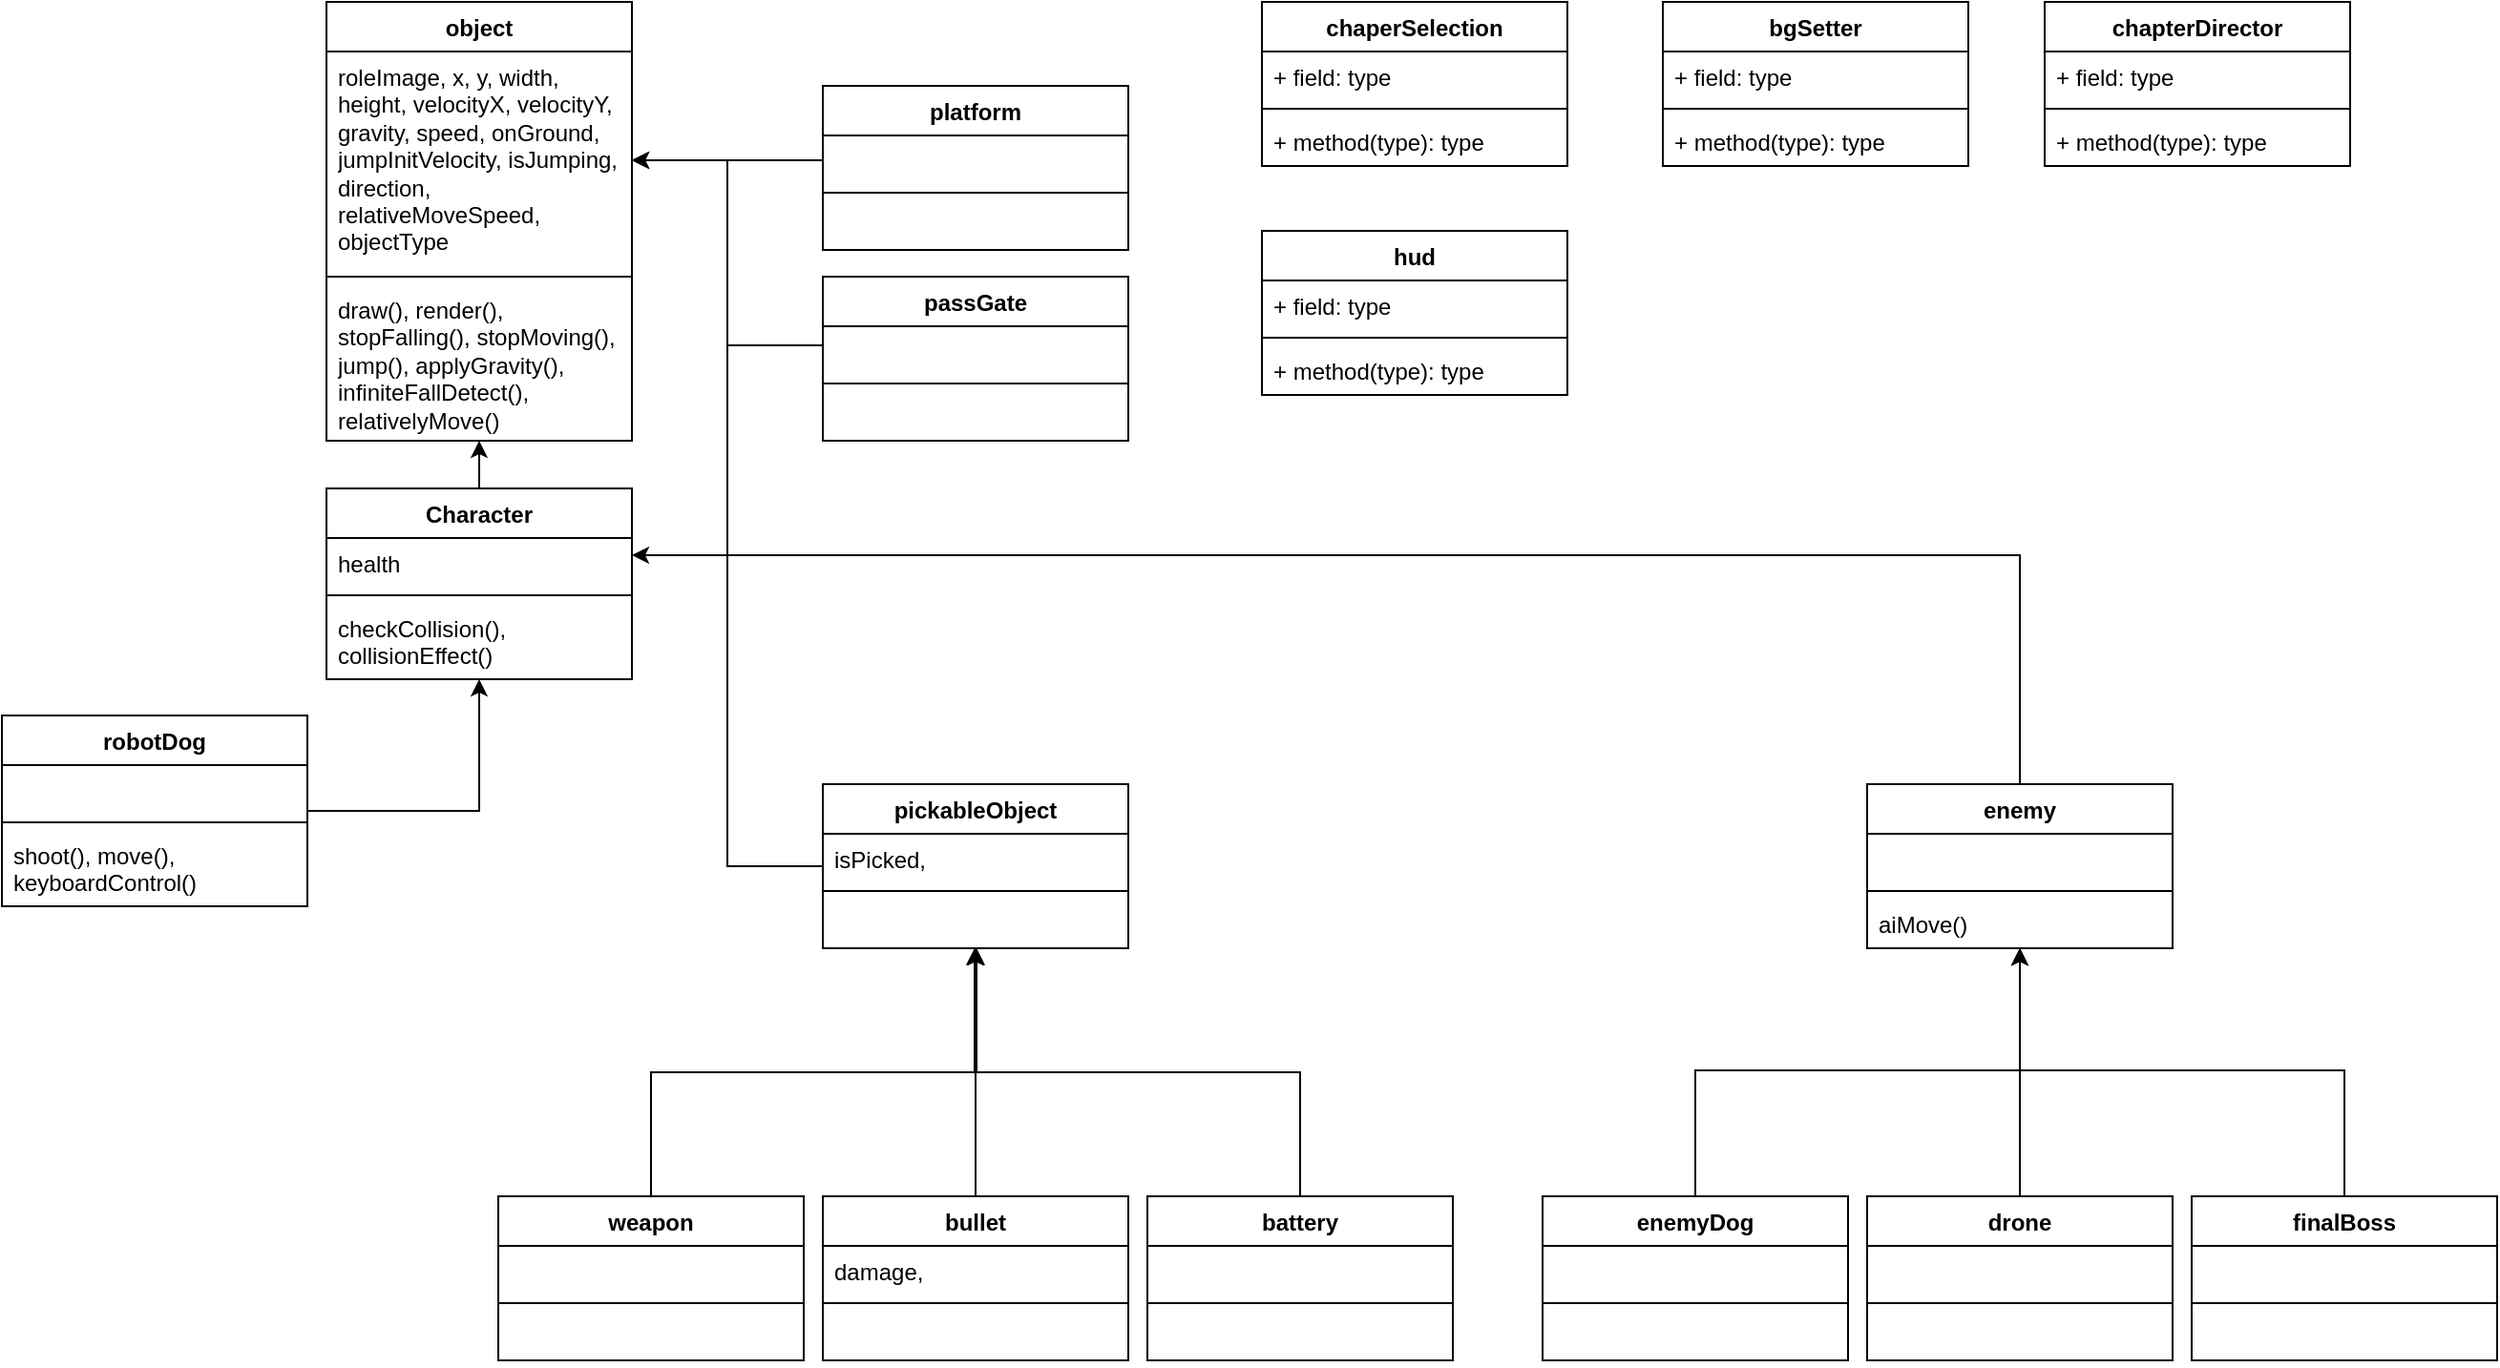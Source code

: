 <mxfile version="26.0.14">
  <diagram name="第 1 页" id="Hwi3SMRiW6C2YLHzwT59">
    <mxGraphModel dx="1290" dy="611" grid="1" gridSize="10" guides="1" tooltips="1" connect="1" arrows="1" fold="1" page="1" pageScale="1" pageWidth="827" pageHeight="1169" math="0" shadow="0">
      <root>
        <mxCell id="0" />
        <mxCell id="1" parent="0" />
        <mxCell id="Ydy03OJYwAmVGz2QXwth-1" value="object" style="swimlane;fontStyle=1;align=center;verticalAlign=top;childLayout=stackLayout;horizontal=1;startSize=26;horizontalStack=0;resizeParent=1;resizeParentMax=0;resizeLast=0;collapsible=1;marginBottom=0;whiteSpace=wrap;html=1;" parent="1" vertex="1">
          <mxGeometry x="200" y="330" width="160" height="230" as="geometry">
            <mxRectangle x="190" y="40" width="70" height="30" as="alternateBounds" />
          </mxGeometry>
        </mxCell>
        <mxCell id="Ydy03OJYwAmVGz2QXwth-2" value="roleImage,&amp;nbsp;&lt;span style=&quot;background-color: transparent; color: light-dark(rgb(0, 0, 0), rgb(255, 255, 255));&quot;&gt;x,&amp;nbsp;&lt;/span&gt;&lt;span style=&quot;background-color: transparent; color: light-dark(rgb(0, 0, 0), rgb(255, 255, 255));&quot;&gt;y,&amp;nbsp;&lt;/span&gt;&lt;span style=&quot;background-color: transparent; color: light-dark(rgb(0, 0, 0), rgb(255, 255, 255));&quot;&gt;width, height, velocityX, velocityY, gravity, speed, onGround, jumpInitVelocity, isJumping, direction, relativeMoveSpeed, objectType&lt;/span&gt;" style="text;strokeColor=none;fillColor=none;align=left;verticalAlign=top;spacingLeft=4;spacingRight=4;overflow=hidden;rotatable=0;points=[[0,0.5],[1,0.5]];portConstraint=eastwest;whiteSpace=wrap;html=1;" parent="Ydy03OJYwAmVGz2QXwth-1" vertex="1">
          <mxGeometry y="26" width="160" height="114" as="geometry" />
        </mxCell>
        <mxCell id="Ydy03OJYwAmVGz2QXwth-3" value="" style="line;strokeWidth=1;fillColor=none;align=left;verticalAlign=middle;spacingTop=-1;spacingLeft=3;spacingRight=3;rotatable=0;labelPosition=right;points=[];portConstraint=eastwest;strokeColor=inherit;" parent="Ydy03OJYwAmVGz2QXwth-1" vertex="1">
          <mxGeometry y="140" width="160" height="8" as="geometry" />
        </mxCell>
        <mxCell id="Ydy03OJYwAmVGz2QXwth-4" value="draw(), render(), stopFalling(), stopMoving(), jump(), applyGravity(), infiniteFallDetect(), relativelyMove()" style="text;strokeColor=none;fillColor=none;align=left;verticalAlign=top;spacingLeft=4;spacingRight=4;overflow=hidden;rotatable=0;points=[[0,0.5],[1,0.5]];portConstraint=eastwest;whiteSpace=wrap;html=1;" parent="Ydy03OJYwAmVGz2QXwth-1" vertex="1">
          <mxGeometry y="148" width="160" height="82" as="geometry" />
        </mxCell>
        <mxCell id="Ydy03OJYwAmVGz2QXwth-124" style="edgeStyle=orthogonalEdgeStyle;rounded=0;orthogonalLoop=1;jettySize=auto;html=1;" parent="1" source="Ydy03OJYwAmVGz2QXwth-5" target="Ydy03OJYwAmVGz2QXwth-1" edge="1">
          <mxGeometry relative="1" as="geometry" />
        </mxCell>
        <mxCell id="Ydy03OJYwAmVGz2QXwth-5" value="Character" style="swimlane;fontStyle=1;align=center;verticalAlign=top;childLayout=stackLayout;horizontal=1;startSize=26;horizontalStack=0;resizeParent=1;resizeParentMax=0;resizeLast=0;collapsible=1;marginBottom=0;whiteSpace=wrap;html=1;" parent="1" vertex="1">
          <mxGeometry x="200" y="585" width="160" height="100" as="geometry" />
        </mxCell>
        <mxCell id="Ydy03OJYwAmVGz2QXwth-6" value="health" style="text;strokeColor=none;fillColor=none;align=left;verticalAlign=top;spacingLeft=4;spacingRight=4;overflow=hidden;rotatable=0;points=[[0,0.5],[1,0.5]];portConstraint=eastwest;whiteSpace=wrap;html=1;" parent="Ydy03OJYwAmVGz2QXwth-5" vertex="1">
          <mxGeometry y="26" width="160" height="26" as="geometry" />
        </mxCell>
        <mxCell id="Ydy03OJYwAmVGz2QXwth-7" value="" style="line;strokeWidth=1;fillColor=none;align=left;verticalAlign=middle;spacingTop=-1;spacingLeft=3;spacingRight=3;rotatable=0;labelPosition=right;points=[];portConstraint=eastwest;strokeColor=inherit;" parent="Ydy03OJYwAmVGz2QXwth-5" vertex="1">
          <mxGeometry y="52" width="160" height="8" as="geometry" />
        </mxCell>
        <mxCell id="Ydy03OJYwAmVGz2QXwth-8" value="checkCollision(), collisionEffect()" style="text;strokeColor=none;fillColor=none;align=left;verticalAlign=top;spacingLeft=4;spacingRight=4;overflow=hidden;rotatable=0;points=[[0,0.5],[1,0.5]];portConstraint=eastwest;whiteSpace=wrap;html=1;" parent="Ydy03OJYwAmVGz2QXwth-5" vertex="1">
          <mxGeometry y="60" width="160" height="40" as="geometry" />
        </mxCell>
        <mxCell id="Ydy03OJYwAmVGz2QXwth-123" style="edgeStyle=orthogonalEdgeStyle;rounded=0;orthogonalLoop=1;jettySize=auto;html=1;exitX=0.5;exitY=0;exitDx=0;exitDy=0;" parent="1" source="Ydy03OJYwAmVGz2QXwth-9" target="Ydy03OJYwAmVGz2QXwth-5" edge="1">
          <mxGeometry relative="1" as="geometry">
            <Array as="points">
              <mxPoint x="1087" y="620" />
            </Array>
          </mxGeometry>
        </mxCell>
        <mxCell id="Ydy03OJYwAmVGz2QXwth-9" value="enemy" style="swimlane;fontStyle=1;align=center;verticalAlign=top;childLayout=stackLayout;horizontal=1;startSize=26;horizontalStack=0;resizeParent=1;resizeParentMax=0;resizeLast=0;collapsible=1;marginBottom=0;whiteSpace=wrap;html=1;" parent="1" vertex="1">
          <mxGeometry x="1007" y="740" width="160" height="86" as="geometry" />
        </mxCell>
        <mxCell id="Ydy03OJYwAmVGz2QXwth-10" value="&amp;nbsp;" style="text;strokeColor=none;fillColor=none;align=left;verticalAlign=top;spacingLeft=4;spacingRight=4;overflow=hidden;rotatable=0;points=[[0,0.5],[1,0.5]];portConstraint=eastwest;whiteSpace=wrap;html=1;" parent="Ydy03OJYwAmVGz2QXwth-9" vertex="1">
          <mxGeometry y="26" width="160" height="26" as="geometry" />
        </mxCell>
        <mxCell id="Ydy03OJYwAmVGz2QXwth-11" value="" style="line;strokeWidth=1;fillColor=none;align=left;verticalAlign=middle;spacingTop=-1;spacingLeft=3;spacingRight=3;rotatable=0;labelPosition=right;points=[];portConstraint=eastwest;strokeColor=inherit;" parent="Ydy03OJYwAmVGz2QXwth-9" vertex="1">
          <mxGeometry y="52" width="160" height="8" as="geometry" />
        </mxCell>
        <mxCell id="Ydy03OJYwAmVGz2QXwth-12" value="aiMove()" style="text;strokeColor=none;fillColor=none;align=left;verticalAlign=top;spacingLeft=4;spacingRight=4;overflow=hidden;rotatable=0;points=[[0,0.5],[1,0.5]];portConstraint=eastwest;whiteSpace=wrap;html=1;" parent="Ydy03OJYwAmVGz2QXwth-9" vertex="1">
          <mxGeometry y="60" width="160" height="26" as="geometry" />
        </mxCell>
        <mxCell id="Ydy03OJYwAmVGz2QXwth-115" style="edgeStyle=orthogonalEdgeStyle;rounded=0;orthogonalLoop=1;jettySize=auto;html=1;" parent="1" source="Ydy03OJYwAmVGz2QXwth-13" target="Ydy03OJYwAmVGz2QXwth-5" edge="1">
          <mxGeometry relative="1" as="geometry" />
        </mxCell>
        <mxCell id="Ydy03OJYwAmVGz2QXwth-13" value="robotDog" style="swimlane;fontStyle=1;align=center;verticalAlign=top;childLayout=stackLayout;horizontal=1;startSize=26;horizontalStack=0;resizeParent=1;resizeParentMax=0;resizeLast=0;collapsible=1;marginBottom=0;whiteSpace=wrap;html=1;" parent="1" vertex="1">
          <mxGeometry x="30" y="704" width="160" height="100" as="geometry" />
        </mxCell>
        <mxCell id="Ydy03OJYwAmVGz2QXwth-14" value="&amp;nbsp;" style="text;strokeColor=none;fillColor=none;align=left;verticalAlign=top;spacingLeft=4;spacingRight=4;overflow=hidden;rotatable=0;points=[[0,0.5],[1,0.5]];portConstraint=eastwest;whiteSpace=wrap;html=1;" parent="Ydy03OJYwAmVGz2QXwth-13" vertex="1">
          <mxGeometry y="26" width="160" height="26" as="geometry" />
        </mxCell>
        <mxCell id="Ydy03OJYwAmVGz2QXwth-15" value="" style="line;strokeWidth=1;fillColor=none;align=left;verticalAlign=middle;spacingTop=-1;spacingLeft=3;spacingRight=3;rotatable=0;labelPosition=right;points=[];portConstraint=eastwest;strokeColor=inherit;" parent="Ydy03OJYwAmVGz2QXwth-13" vertex="1">
          <mxGeometry y="52" width="160" height="8" as="geometry" />
        </mxCell>
        <mxCell id="Ydy03OJYwAmVGz2QXwth-16" value="shoot(), move(), keyboardControl()" style="text;strokeColor=none;fillColor=none;align=left;verticalAlign=top;spacingLeft=4;spacingRight=4;overflow=hidden;rotatable=0;points=[[0,0.5],[1,0.5]];portConstraint=eastwest;whiteSpace=wrap;html=1;" parent="Ydy03OJYwAmVGz2QXwth-13" vertex="1">
          <mxGeometry y="60" width="160" height="40" as="geometry" />
        </mxCell>
        <mxCell id="Ydy03OJYwAmVGz2QXwth-119" style="edgeStyle=orthogonalEdgeStyle;rounded=0;orthogonalLoop=1;jettySize=auto;html=1;exitX=0.5;exitY=0;exitDx=0;exitDy=0;" parent="1" source="Ydy03OJYwAmVGz2QXwth-17" target="Ydy03OJYwAmVGz2QXwth-9" edge="1">
          <mxGeometry relative="1" as="geometry">
            <Array as="points">
              <mxPoint x="917" y="890" />
              <mxPoint x="1087" y="890" />
            </Array>
          </mxGeometry>
        </mxCell>
        <mxCell id="Ydy03OJYwAmVGz2QXwth-17" value="enemyDog" style="swimlane;fontStyle=1;align=center;verticalAlign=top;childLayout=stackLayout;horizontal=1;startSize=26;horizontalStack=0;resizeParent=1;resizeParentMax=0;resizeLast=0;collapsible=1;marginBottom=0;whiteSpace=wrap;html=1;" parent="1" vertex="1">
          <mxGeometry x="837" y="956" width="160" height="86" as="geometry" />
        </mxCell>
        <mxCell id="Ydy03OJYwAmVGz2QXwth-18" value="&amp;nbsp;" style="text;strokeColor=none;fillColor=none;align=left;verticalAlign=top;spacingLeft=4;spacingRight=4;overflow=hidden;rotatable=0;points=[[0,0.5],[1,0.5]];portConstraint=eastwest;whiteSpace=wrap;html=1;" parent="Ydy03OJYwAmVGz2QXwth-17" vertex="1">
          <mxGeometry y="26" width="160" height="26" as="geometry" />
        </mxCell>
        <mxCell id="Ydy03OJYwAmVGz2QXwth-19" value="" style="line;strokeWidth=1;fillColor=none;align=left;verticalAlign=middle;spacingTop=-1;spacingLeft=3;spacingRight=3;rotatable=0;labelPosition=right;points=[];portConstraint=eastwest;strokeColor=inherit;" parent="Ydy03OJYwAmVGz2QXwth-17" vertex="1">
          <mxGeometry y="52" width="160" height="8" as="geometry" />
        </mxCell>
        <mxCell id="Ydy03OJYwAmVGz2QXwth-20" value="&amp;nbsp;" style="text;strokeColor=none;fillColor=none;align=left;verticalAlign=top;spacingLeft=4;spacingRight=4;overflow=hidden;rotatable=0;points=[[0,0.5],[1,0.5]];portConstraint=eastwest;whiteSpace=wrap;html=1;" parent="Ydy03OJYwAmVGz2QXwth-17" vertex="1">
          <mxGeometry y="60" width="160" height="26" as="geometry" />
        </mxCell>
        <mxCell id="Ydy03OJYwAmVGz2QXwth-118" style="edgeStyle=orthogonalEdgeStyle;rounded=0;orthogonalLoop=1;jettySize=auto;html=1;exitX=0.5;exitY=0;exitDx=0;exitDy=0;" parent="1" source="Ydy03OJYwAmVGz2QXwth-21" target="Ydy03OJYwAmVGz2QXwth-9" edge="1">
          <mxGeometry relative="1" as="geometry" />
        </mxCell>
        <mxCell id="Ydy03OJYwAmVGz2QXwth-21" value="drone" style="swimlane;fontStyle=1;align=center;verticalAlign=top;childLayout=stackLayout;horizontal=1;startSize=26;horizontalStack=0;resizeParent=1;resizeParentMax=0;resizeLast=0;collapsible=1;marginBottom=0;whiteSpace=wrap;html=1;" parent="1" vertex="1">
          <mxGeometry x="1007" y="956" width="160" height="86" as="geometry" />
        </mxCell>
        <mxCell id="Ydy03OJYwAmVGz2QXwth-22" value="&amp;nbsp;" style="text;strokeColor=none;fillColor=none;align=left;verticalAlign=top;spacingLeft=4;spacingRight=4;overflow=hidden;rotatable=0;points=[[0,0.5],[1,0.5]];portConstraint=eastwest;whiteSpace=wrap;html=1;" parent="Ydy03OJYwAmVGz2QXwth-21" vertex="1">
          <mxGeometry y="26" width="160" height="26" as="geometry" />
        </mxCell>
        <mxCell id="Ydy03OJYwAmVGz2QXwth-23" value="" style="line;strokeWidth=1;fillColor=none;align=left;verticalAlign=middle;spacingTop=-1;spacingLeft=3;spacingRight=3;rotatable=0;labelPosition=right;points=[];portConstraint=eastwest;strokeColor=inherit;" parent="Ydy03OJYwAmVGz2QXwth-21" vertex="1">
          <mxGeometry y="52" width="160" height="8" as="geometry" />
        </mxCell>
        <mxCell id="Ydy03OJYwAmVGz2QXwth-24" value="&amp;nbsp;" style="text;strokeColor=none;fillColor=none;align=left;verticalAlign=top;spacingLeft=4;spacingRight=4;overflow=hidden;rotatable=0;points=[[0,0.5],[1,0.5]];portConstraint=eastwest;whiteSpace=wrap;html=1;" parent="Ydy03OJYwAmVGz2QXwth-21" vertex="1">
          <mxGeometry y="60" width="160" height="26" as="geometry" />
        </mxCell>
        <mxCell id="Ydy03OJYwAmVGz2QXwth-25" value="battery" style="swimlane;fontStyle=1;align=center;verticalAlign=top;childLayout=stackLayout;horizontal=1;startSize=26;horizontalStack=0;resizeParent=1;resizeParentMax=0;resizeLast=0;collapsible=1;marginBottom=0;whiteSpace=wrap;html=1;" parent="1" vertex="1">
          <mxGeometry x="630" y="956" width="160" height="86" as="geometry" />
        </mxCell>
        <mxCell id="Ydy03OJYwAmVGz2QXwth-26" value="&amp;nbsp;" style="text;strokeColor=none;fillColor=none;align=left;verticalAlign=top;spacingLeft=4;spacingRight=4;overflow=hidden;rotatable=0;points=[[0,0.5],[1,0.5]];portConstraint=eastwest;whiteSpace=wrap;html=1;" parent="Ydy03OJYwAmVGz2QXwth-25" vertex="1">
          <mxGeometry y="26" width="160" height="26" as="geometry" />
        </mxCell>
        <mxCell id="Ydy03OJYwAmVGz2QXwth-27" value="" style="line;strokeWidth=1;fillColor=none;align=left;verticalAlign=middle;spacingTop=-1;spacingLeft=3;spacingRight=3;rotatable=0;labelPosition=right;points=[];portConstraint=eastwest;strokeColor=inherit;" parent="Ydy03OJYwAmVGz2QXwth-25" vertex="1">
          <mxGeometry y="52" width="160" height="8" as="geometry" />
        </mxCell>
        <mxCell id="Ydy03OJYwAmVGz2QXwth-28" value="&amp;nbsp;" style="text;strokeColor=none;fillColor=none;align=left;verticalAlign=top;spacingLeft=4;spacingRight=4;overflow=hidden;rotatable=0;points=[[0,0.5],[1,0.5]];portConstraint=eastwest;whiteSpace=wrap;html=1;" parent="Ydy03OJYwAmVGz2QXwth-25" vertex="1">
          <mxGeometry y="60" width="160" height="26" as="geometry" />
        </mxCell>
        <mxCell id="Ydy03OJYwAmVGz2QXwth-29" value="weapon" style="swimlane;fontStyle=1;align=center;verticalAlign=top;childLayout=stackLayout;horizontal=1;startSize=26;horizontalStack=0;resizeParent=1;resizeParentMax=0;resizeLast=0;collapsible=1;marginBottom=0;whiteSpace=wrap;html=1;" parent="1" vertex="1">
          <mxGeometry x="290" y="956" width="160" height="86" as="geometry" />
        </mxCell>
        <mxCell id="Ydy03OJYwAmVGz2QXwth-30" value="&amp;nbsp;" style="text;strokeColor=none;fillColor=none;align=left;verticalAlign=top;spacingLeft=4;spacingRight=4;overflow=hidden;rotatable=0;points=[[0,0.5],[1,0.5]];portConstraint=eastwest;whiteSpace=wrap;html=1;" parent="Ydy03OJYwAmVGz2QXwth-29" vertex="1">
          <mxGeometry y="26" width="160" height="26" as="geometry" />
        </mxCell>
        <mxCell id="Ydy03OJYwAmVGz2QXwth-31" value="" style="line;strokeWidth=1;fillColor=none;align=left;verticalAlign=middle;spacingTop=-1;spacingLeft=3;spacingRight=3;rotatable=0;labelPosition=right;points=[];portConstraint=eastwest;strokeColor=inherit;" parent="Ydy03OJYwAmVGz2QXwth-29" vertex="1">
          <mxGeometry y="52" width="160" height="8" as="geometry" />
        </mxCell>
        <mxCell id="Ydy03OJYwAmVGz2QXwth-32" value="&amp;nbsp;" style="text;strokeColor=none;fillColor=none;align=left;verticalAlign=top;spacingLeft=4;spacingRight=4;overflow=hidden;rotatable=0;points=[[0,0.5],[1,0.5]];portConstraint=eastwest;whiteSpace=wrap;html=1;" parent="Ydy03OJYwAmVGz2QXwth-29" vertex="1">
          <mxGeometry y="60" width="160" height="26" as="geometry" />
        </mxCell>
        <mxCell id="Ydy03OJYwAmVGz2QXwth-107" style="edgeStyle=orthogonalEdgeStyle;rounded=0;orthogonalLoop=1;jettySize=auto;html=1;exitX=0.5;exitY=0;exitDx=0;exitDy=0;" parent="1" source="Ydy03OJYwAmVGz2QXwth-33" target="Ydy03OJYwAmVGz2QXwth-100" edge="1">
          <mxGeometry relative="1" as="geometry" />
        </mxCell>
        <mxCell id="Ydy03OJYwAmVGz2QXwth-33" value="bullet" style="swimlane;fontStyle=1;align=center;verticalAlign=top;childLayout=stackLayout;horizontal=1;startSize=26;horizontalStack=0;resizeParent=1;resizeParentMax=0;resizeLast=0;collapsible=1;marginBottom=0;whiteSpace=wrap;html=1;" parent="1" vertex="1">
          <mxGeometry x="460" y="956" width="160" height="86" as="geometry" />
        </mxCell>
        <mxCell id="Ydy03OJYwAmVGz2QXwth-34" value="damage," style="text;strokeColor=none;fillColor=none;align=left;verticalAlign=top;spacingLeft=4;spacingRight=4;overflow=hidden;rotatable=0;points=[[0,0.5],[1,0.5]];portConstraint=eastwest;whiteSpace=wrap;html=1;" parent="Ydy03OJYwAmVGz2QXwth-33" vertex="1">
          <mxGeometry y="26" width="160" height="26" as="geometry" />
        </mxCell>
        <mxCell id="Ydy03OJYwAmVGz2QXwth-35" value="" style="line;strokeWidth=1;fillColor=none;align=left;verticalAlign=middle;spacingTop=-1;spacingLeft=3;spacingRight=3;rotatable=0;labelPosition=right;points=[];portConstraint=eastwest;strokeColor=inherit;" parent="Ydy03OJYwAmVGz2QXwth-33" vertex="1">
          <mxGeometry y="52" width="160" height="8" as="geometry" />
        </mxCell>
        <mxCell id="Ydy03OJYwAmVGz2QXwth-36" value="&amp;nbsp;" style="text;strokeColor=none;fillColor=none;align=left;verticalAlign=top;spacingLeft=4;spacingRight=4;overflow=hidden;rotatable=0;points=[[0,0.5],[1,0.5]];portConstraint=eastwest;whiteSpace=wrap;html=1;" parent="Ydy03OJYwAmVGz2QXwth-33" vertex="1">
          <mxGeometry y="60" width="160" height="26" as="geometry" />
        </mxCell>
        <mxCell id="Ydy03OJYwAmVGz2QXwth-37" value="platform" style="swimlane;fontStyle=1;align=center;verticalAlign=top;childLayout=stackLayout;horizontal=1;startSize=26;horizontalStack=0;resizeParent=1;resizeParentMax=0;resizeLast=0;collapsible=1;marginBottom=0;whiteSpace=wrap;html=1;" parent="1" vertex="1">
          <mxGeometry x="460" y="374" width="160" height="86" as="geometry" />
        </mxCell>
        <mxCell id="Ydy03OJYwAmVGz2QXwth-38" value="&amp;nbsp;" style="text;strokeColor=none;fillColor=none;align=left;verticalAlign=top;spacingLeft=4;spacingRight=4;overflow=hidden;rotatable=0;points=[[0,0.5],[1,0.5]];portConstraint=eastwest;whiteSpace=wrap;html=1;" parent="Ydy03OJYwAmVGz2QXwth-37" vertex="1">
          <mxGeometry y="26" width="160" height="26" as="geometry" />
        </mxCell>
        <mxCell id="Ydy03OJYwAmVGz2QXwth-39" value="" style="line;strokeWidth=1;fillColor=none;align=left;verticalAlign=middle;spacingTop=-1;spacingLeft=3;spacingRight=3;rotatable=0;labelPosition=right;points=[];portConstraint=eastwest;strokeColor=inherit;" parent="Ydy03OJYwAmVGz2QXwth-37" vertex="1">
          <mxGeometry y="52" width="160" height="8" as="geometry" />
        </mxCell>
        <mxCell id="Ydy03OJYwAmVGz2QXwth-40" value="&amp;nbsp;" style="text;strokeColor=none;fillColor=none;align=left;verticalAlign=top;spacingLeft=4;spacingRight=4;overflow=hidden;rotatable=0;points=[[0,0.5],[1,0.5]];portConstraint=eastwest;whiteSpace=wrap;html=1;" parent="Ydy03OJYwAmVGz2QXwth-37" vertex="1">
          <mxGeometry y="60" width="160" height="26" as="geometry" />
        </mxCell>
        <mxCell id="jBGDaQHdQsbLvLGPUwS--1" style="edgeStyle=orthogonalEdgeStyle;rounded=0;orthogonalLoop=1;jettySize=auto;html=1;entryX=1;entryY=0.5;entryDx=0;entryDy=0;" edge="1" parent="1" source="Ydy03OJYwAmVGz2QXwth-41" target="Ydy03OJYwAmVGz2QXwth-2">
          <mxGeometry relative="1" as="geometry">
            <Array as="points">
              <mxPoint x="410" y="510" />
              <mxPoint x="410" y="413" />
            </Array>
          </mxGeometry>
        </mxCell>
        <mxCell id="Ydy03OJYwAmVGz2QXwth-41" value="passGate" style="swimlane;fontStyle=1;align=center;verticalAlign=top;childLayout=stackLayout;horizontal=1;startSize=26;horizontalStack=0;resizeParent=1;resizeParentMax=0;resizeLast=0;collapsible=1;marginBottom=0;whiteSpace=wrap;html=1;" parent="1" vertex="1">
          <mxGeometry x="460" y="474" width="160" height="86" as="geometry" />
        </mxCell>
        <mxCell id="Ydy03OJYwAmVGz2QXwth-42" value="&amp;nbsp;" style="text;strokeColor=none;fillColor=none;align=left;verticalAlign=top;spacingLeft=4;spacingRight=4;overflow=hidden;rotatable=0;points=[[0,0.5],[1,0.5]];portConstraint=eastwest;whiteSpace=wrap;html=1;" parent="Ydy03OJYwAmVGz2QXwth-41" vertex="1">
          <mxGeometry y="26" width="160" height="26" as="geometry" />
        </mxCell>
        <mxCell id="Ydy03OJYwAmVGz2QXwth-43" value="" style="line;strokeWidth=1;fillColor=none;align=left;verticalAlign=middle;spacingTop=-1;spacingLeft=3;spacingRight=3;rotatable=0;labelPosition=right;points=[];portConstraint=eastwest;strokeColor=inherit;" parent="Ydy03OJYwAmVGz2QXwth-41" vertex="1">
          <mxGeometry y="52" width="160" height="8" as="geometry" />
        </mxCell>
        <mxCell id="Ydy03OJYwAmVGz2QXwth-44" value="&amp;nbsp;" style="text;strokeColor=none;fillColor=none;align=left;verticalAlign=top;spacingLeft=4;spacingRight=4;overflow=hidden;rotatable=0;points=[[0,0.5],[1,0.5]];portConstraint=eastwest;whiteSpace=wrap;html=1;" parent="Ydy03OJYwAmVGz2QXwth-41" vertex="1">
          <mxGeometry y="60" width="160" height="26" as="geometry" />
        </mxCell>
        <mxCell id="Ydy03OJYwAmVGz2QXwth-121" style="edgeStyle=orthogonalEdgeStyle;rounded=0;orthogonalLoop=1;jettySize=auto;html=1;" parent="1" source="Ydy03OJYwAmVGz2QXwth-45" target="Ydy03OJYwAmVGz2QXwth-9" edge="1">
          <mxGeometry relative="1" as="geometry">
            <Array as="points">
              <mxPoint x="1257" y="890" />
              <mxPoint x="1087" y="890" />
            </Array>
          </mxGeometry>
        </mxCell>
        <mxCell id="Ydy03OJYwAmVGz2QXwth-45" value="finalBoss" style="swimlane;fontStyle=1;align=center;verticalAlign=top;childLayout=stackLayout;horizontal=1;startSize=26;horizontalStack=0;resizeParent=1;resizeParentMax=0;resizeLast=0;collapsible=1;marginBottom=0;whiteSpace=wrap;html=1;" parent="1" vertex="1">
          <mxGeometry x="1177" y="956" width="160" height="86" as="geometry" />
        </mxCell>
        <mxCell id="Ydy03OJYwAmVGz2QXwth-46" value="&amp;nbsp;" style="text;strokeColor=none;fillColor=none;align=left;verticalAlign=top;spacingLeft=4;spacingRight=4;overflow=hidden;rotatable=0;points=[[0,0.5],[1,0.5]];portConstraint=eastwest;whiteSpace=wrap;html=1;" parent="Ydy03OJYwAmVGz2QXwth-45" vertex="1">
          <mxGeometry y="26" width="160" height="26" as="geometry" />
        </mxCell>
        <mxCell id="Ydy03OJYwAmVGz2QXwth-47" value="" style="line;strokeWidth=1;fillColor=none;align=left;verticalAlign=middle;spacingTop=-1;spacingLeft=3;spacingRight=3;rotatable=0;labelPosition=right;points=[];portConstraint=eastwest;strokeColor=inherit;" parent="Ydy03OJYwAmVGz2QXwth-45" vertex="1">
          <mxGeometry y="52" width="160" height="8" as="geometry" />
        </mxCell>
        <mxCell id="Ydy03OJYwAmVGz2QXwth-48" value="&amp;nbsp;" style="text;strokeColor=none;fillColor=none;align=left;verticalAlign=top;spacingLeft=4;spacingRight=4;overflow=hidden;rotatable=0;points=[[0,0.5],[1,0.5]];portConstraint=eastwest;whiteSpace=wrap;html=1;" parent="Ydy03OJYwAmVGz2QXwth-45" vertex="1">
          <mxGeometry y="60" width="160" height="26" as="geometry" />
        </mxCell>
        <mxCell id="jBGDaQHdQsbLvLGPUwS--5" style="edgeStyle=orthogonalEdgeStyle;rounded=0;orthogonalLoop=1;jettySize=auto;html=1;" edge="1" parent="1" source="Ydy03OJYwAmVGz2QXwth-100" target="Ydy03OJYwAmVGz2QXwth-2">
          <mxGeometry relative="1" as="geometry">
            <Array as="points">
              <mxPoint x="410" y="783" />
              <mxPoint x="410" y="413" />
            </Array>
          </mxGeometry>
        </mxCell>
        <mxCell id="Ydy03OJYwAmVGz2QXwth-100" value="pickableObject" style="swimlane;fontStyle=1;align=center;verticalAlign=top;childLayout=stackLayout;horizontal=1;startSize=26;horizontalStack=0;resizeParent=1;resizeParentMax=0;resizeLast=0;collapsible=1;marginBottom=0;whiteSpace=wrap;html=1;" parent="1" vertex="1">
          <mxGeometry x="460" y="740" width="160" height="86" as="geometry" />
        </mxCell>
        <mxCell id="Ydy03OJYwAmVGz2QXwth-101" value="isPicked,&amp;nbsp;" style="text;strokeColor=none;fillColor=none;align=left;verticalAlign=top;spacingLeft=4;spacingRight=4;overflow=hidden;rotatable=0;points=[[0,0.5],[1,0.5]];portConstraint=eastwest;whiteSpace=wrap;html=1;" parent="Ydy03OJYwAmVGz2QXwth-100" vertex="1">
          <mxGeometry y="26" width="160" height="26" as="geometry" />
        </mxCell>
        <mxCell id="Ydy03OJYwAmVGz2QXwth-102" value="" style="line;strokeWidth=1;fillColor=none;align=left;verticalAlign=middle;spacingTop=-1;spacingLeft=3;spacingRight=3;rotatable=0;labelPosition=right;points=[];portConstraint=eastwest;strokeColor=inherit;" parent="Ydy03OJYwAmVGz2QXwth-100" vertex="1">
          <mxGeometry y="52" width="160" height="8" as="geometry" />
        </mxCell>
        <mxCell id="Ydy03OJYwAmVGz2QXwth-103" value="&amp;nbsp;" style="text;strokeColor=none;fillColor=none;align=left;verticalAlign=top;spacingLeft=4;spacingRight=4;overflow=hidden;rotatable=0;points=[[0,0.5],[1,0.5]];portConstraint=eastwest;whiteSpace=wrap;html=1;" parent="Ydy03OJYwAmVGz2QXwth-100" vertex="1">
          <mxGeometry y="60" width="160" height="26" as="geometry" />
        </mxCell>
        <mxCell id="Ydy03OJYwAmVGz2QXwth-110" style="edgeStyle=orthogonalEdgeStyle;rounded=0;orthogonalLoop=1;jettySize=auto;html=1;exitX=0.5;exitY=0;exitDx=0;exitDy=0;entryX=0.503;entryY=0.993;entryDx=0;entryDy=0;entryPerimeter=0;" parent="1" source="Ydy03OJYwAmVGz2QXwth-29" target="Ydy03OJYwAmVGz2QXwth-103" edge="1">
          <mxGeometry relative="1" as="geometry" />
        </mxCell>
        <mxCell id="Ydy03OJYwAmVGz2QXwth-111" style="edgeStyle=orthogonalEdgeStyle;rounded=0;orthogonalLoop=1;jettySize=auto;html=1;entryX=0.497;entryY=0.993;entryDx=0;entryDy=0;entryPerimeter=0;" parent="1" source="Ydy03OJYwAmVGz2QXwth-25" target="Ydy03OJYwAmVGz2QXwth-103" edge="1">
          <mxGeometry relative="1" as="geometry" />
        </mxCell>
        <mxCell id="Ydy03OJYwAmVGz2QXwth-125" value="chapterDirector" style="swimlane;fontStyle=1;align=center;verticalAlign=top;childLayout=stackLayout;horizontal=1;startSize=26;horizontalStack=0;resizeParent=1;resizeParentMax=0;resizeLast=0;collapsible=1;marginBottom=0;whiteSpace=wrap;html=1;" parent="1" vertex="1">
          <mxGeometry x="1100" y="330" width="160" height="86" as="geometry" />
        </mxCell>
        <mxCell id="Ydy03OJYwAmVGz2QXwth-126" value="+ field: type" style="text;strokeColor=none;fillColor=none;align=left;verticalAlign=top;spacingLeft=4;spacingRight=4;overflow=hidden;rotatable=0;points=[[0,0.5],[1,0.5]];portConstraint=eastwest;whiteSpace=wrap;html=1;" parent="Ydy03OJYwAmVGz2QXwth-125" vertex="1">
          <mxGeometry y="26" width="160" height="26" as="geometry" />
        </mxCell>
        <mxCell id="Ydy03OJYwAmVGz2QXwth-127" value="" style="line;strokeWidth=1;fillColor=none;align=left;verticalAlign=middle;spacingTop=-1;spacingLeft=3;spacingRight=3;rotatable=0;labelPosition=right;points=[];portConstraint=eastwest;strokeColor=inherit;" parent="Ydy03OJYwAmVGz2QXwth-125" vertex="1">
          <mxGeometry y="52" width="160" height="8" as="geometry" />
        </mxCell>
        <mxCell id="Ydy03OJYwAmVGz2QXwth-128" value="+ method(type): type" style="text;strokeColor=none;fillColor=none;align=left;verticalAlign=top;spacingLeft=4;spacingRight=4;overflow=hidden;rotatable=0;points=[[0,0.5],[1,0.5]];portConstraint=eastwest;whiteSpace=wrap;html=1;" parent="Ydy03OJYwAmVGz2QXwth-125" vertex="1">
          <mxGeometry y="60" width="160" height="26" as="geometry" />
        </mxCell>
        <mxCell id="Ydy03OJYwAmVGz2QXwth-129" value="chaperSelection" style="swimlane;fontStyle=1;align=center;verticalAlign=top;childLayout=stackLayout;horizontal=1;startSize=26;horizontalStack=0;resizeParent=1;resizeParentMax=0;resizeLast=0;collapsible=1;marginBottom=0;whiteSpace=wrap;html=1;" parent="1" vertex="1">
          <mxGeometry x="690" y="330" width="160" height="86" as="geometry" />
        </mxCell>
        <mxCell id="Ydy03OJYwAmVGz2QXwth-130" value="+ field: type" style="text;strokeColor=none;fillColor=none;align=left;verticalAlign=top;spacingLeft=4;spacingRight=4;overflow=hidden;rotatable=0;points=[[0,0.5],[1,0.5]];portConstraint=eastwest;whiteSpace=wrap;html=1;" parent="Ydy03OJYwAmVGz2QXwth-129" vertex="1">
          <mxGeometry y="26" width="160" height="26" as="geometry" />
        </mxCell>
        <mxCell id="Ydy03OJYwAmVGz2QXwth-131" value="" style="line;strokeWidth=1;fillColor=none;align=left;verticalAlign=middle;spacingTop=-1;spacingLeft=3;spacingRight=3;rotatable=0;labelPosition=right;points=[];portConstraint=eastwest;strokeColor=inherit;" parent="Ydy03OJYwAmVGz2QXwth-129" vertex="1">
          <mxGeometry y="52" width="160" height="8" as="geometry" />
        </mxCell>
        <mxCell id="Ydy03OJYwAmVGz2QXwth-132" value="+ method(type): type" style="text;strokeColor=none;fillColor=none;align=left;verticalAlign=top;spacingLeft=4;spacingRight=4;overflow=hidden;rotatable=0;points=[[0,0.5],[1,0.5]];portConstraint=eastwest;whiteSpace=wrap;html=1;" parent="Ydy03OJYwAmVGz2QXwth-129" vertex="1">
          <mxGeometry y="60" width="160" height="26" as="geometry" />
        </mxCell>
        <mxCell id="Ydy03OJYwAmVGz2QXwth-133" value="bgSetter" style="swimlane;fontStyle=1;align=center;verticalAlign=top;childLayout=stackLayout;horizontal=1;startSize=26;horizontalStack=0;resizeParent=1;resizeParentMax=0;resizeLast=0;collapsible=1;marginBottom=0;whiteSpace=wrap;html=1;" parent="1" vertex="1">
          <mxGeometry x="900" y="330" width="160" height="86" as="geometry" />
        </mxCell>
        <mxCell id="Ydy03OJYwAmVGz2QXwth-134" value="+ field: type" style="text;strokeColor=none;fillColor=none;align=left;verticalAlign=top;spacingLeft=4;spacingRight=4;overflow=hidden;rotatable=0;points=[[0,0.5],[1,0.5]];portConstraint=eastwest;whiteSpace=wrap;html=1;" parent="Ydy03OJYwAmVGz2QXwth-133" vertex="1">
          <mxGeometry y="26" width="160" height="26" as="geometry" />
        </mxCell>
        <mxCell id="Ydy03OJYwAmVGz2QXwth-135" value="" style="line;strokeWidth=1;fillColor=none;align=left;verticalAlign=middle;spacingTop=-1;spacingLeft=3;spacingRight=3;rotatable=0;labelPosition=right;points=[];portConstraint=eastwest;strokeColor=inherit;" parent="Ydy03OJYwAmVGz2QXwth-133" vertex="1">
          <mxGeometry y="52" width="160" height="8" as="geometry" />
        </mxCell>
        <mxCell id="Ydy03OJYwAmVGz2QXwth-136" value="+ method(type): type" style="text;strokeColor=none;fillColor=none;align=left;verticalAlign=top;spacingLeft=4;spacingRight=4;overflow=hidden;rotatable=0;points=[[0,0.5],[1,0.5]];portConstraint=eastwest;whiteSpace=wrap;html=1;" parent="Ydy03OJYwAmVGz2QXwth-133" vertex="1">
          <mxGeometry y="60" width="160" height="26" as="geometry" />
        </mxCell>
        <mxCell id="jBGDaQHdQsbLvLGPUwS--3" style="edgeStyle=orthogonalEdgeStyle;rounded=0;orthogonalLoop=1;jettySize=auto;html=1;entryX=1;entryY=0.5;entryDx=0;entryDy=0;" edge="1" parent="1" source="Ydy03OJYwAmVGz2QXwth-38" target="Ydy03OJYwAmVGz2QXwth-2">
          <mxGeometry relative="1" as="geometry" />
        </mxCell>
        <mxCell id="jBGDaQHdQsbLvLGPUwS--6" value="hud" style="swimlane;fontStyle=1;align=center;verticalAlign=top;childLayout=stackLayout;horizontal=1;startSize=26;horizontalStack=0;resizeParent=1;resizeParentMax=0;resizeLast=0;collapsible=1;marginBottom=0;whiteSpace=wrap;html=1;" vertex="1" parent="1">
          <mxGeometry x="690" y="450" width="160" height="86" as="geometry" />
        </mxCell>
        <mxCell id="jBGDaQHdQsbLvLGPUwS--7" value="+ field: type" style="text;strokeColor=none;fillColor=none;align=left;verticalAlign=top;spacingLeft=4;spacingRight=4;overflow=hidden;rotatable=0;points=[[0,0.5],[1,0.5]];portConstraint=eastwest;whiteSpace=wrap;html=1;" vertex="1" parent="jBGDaQHdQsbLvLGPUwS--6">
          <mxGeometry y="26" width="160" height="26" as="geometry" />
        </mxCell>
        <mxCell id="jBGDaQHdQsbLvLGPUwS--8" value="" style="line;strokeWidth=1;fillColor=none;align=left;verticalAlign=middle;spacingTop=-1;spacingLeft=3;spacingRight=3;rotatable=0;labelPosition=right;points=[];portConstraint=eastwest;strokeColor=inherit;" vertex="1" parent="jBGDaQHdQsbLvLGPUwS--6">
          <mxGeometry y="52" width="160" height="8" as="geometry" />
        </mxCell>
        <mxCell id="jBGDaQHdQsbLvLGPUwS--9" value="+ method(type): type" style="text;strokeColor=none;fillColor=none;align=left;verticalAlign=top;spacingLeft=4;spacingRight=4;overflow=hidden;rotatable=0;points=[[0,0.5],[1,0.5]];portConstraint=eastwest;whiteSpace=wrap;html=1;" vertex="1" parent="jBGDaQHdQsbLvLGPUwS--6">
          <mxGeometry y="60" width="160" height="26" as="geometry" />
        </mxCell>
      </root>
    </mxGraphModel>
  </diagram>
</mxfile>
